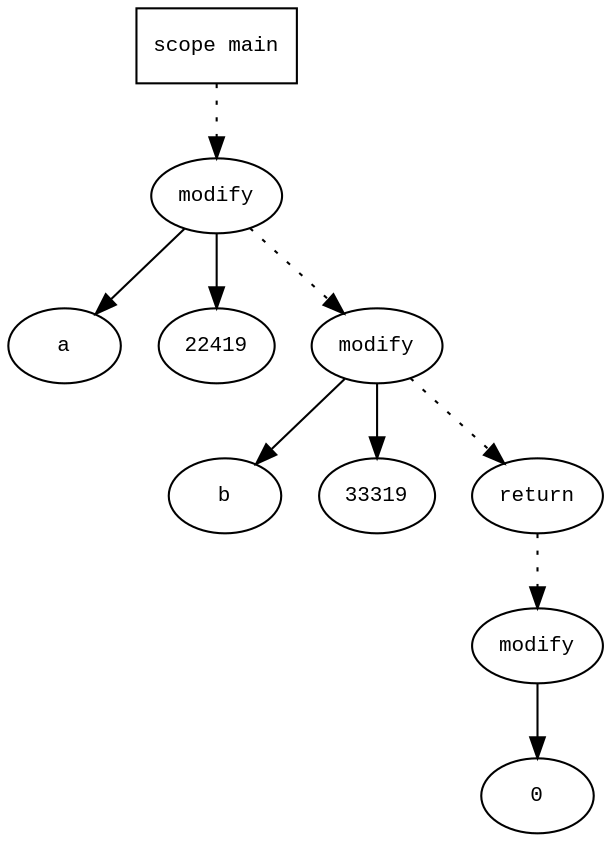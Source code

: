digraph AST {
  graph [fontname="Times New Roman",fontsize=10];
  node  [fontname="Courier New",fontsize=10];
  edge  [fontname="Times New Roman",fontsize=10];

  node1 [label="scope main",shape=box];
  node2 [label="modify",shape=ellipse];
  node3 [label="a",shape=ellipse];
  node2->node3;
  node4 [label="22419",shape=ellipse];
  node2->node4;
  node1 -> node2 [style=dotted]
  node5 [label="modify",shape=ellipse];
  node6 [label="b",shape=ellipse];
  node5->node6;
  node7 [label="33319",shape=ellipse];
  node5->node7;
  node2 -> node5 [style=dotted]
  node8 [label="return",shape=ellipse];
  node9 [label="modify",shape=ellipse];
  node10 [label="0",shape=ellipse];
  node9->node10;
  node8 -> node9 [style=dotted]
  node5 -> node8 [style=dotted]
} 